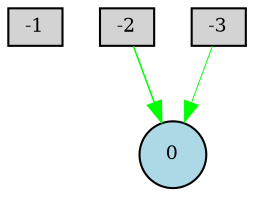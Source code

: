 digraph {
	node [fontsize=9 height=0.2 shape=circle width=0.2]
	-1 [fillcolor=lightgray shape=box style=filled]
	-2 [fillcolor=lightgray shape=box style=filled]
	-3 [fillcolor=lightgray shape=box style=filled]
	0 [fillcolor=lightblue style=filled]
	-2 -> 0 [color=green penwidth=0.7424463474034666 style=solid]
	-3 -> 0 [color=green penwidth=0.45607838989611305 style=solid]
}

